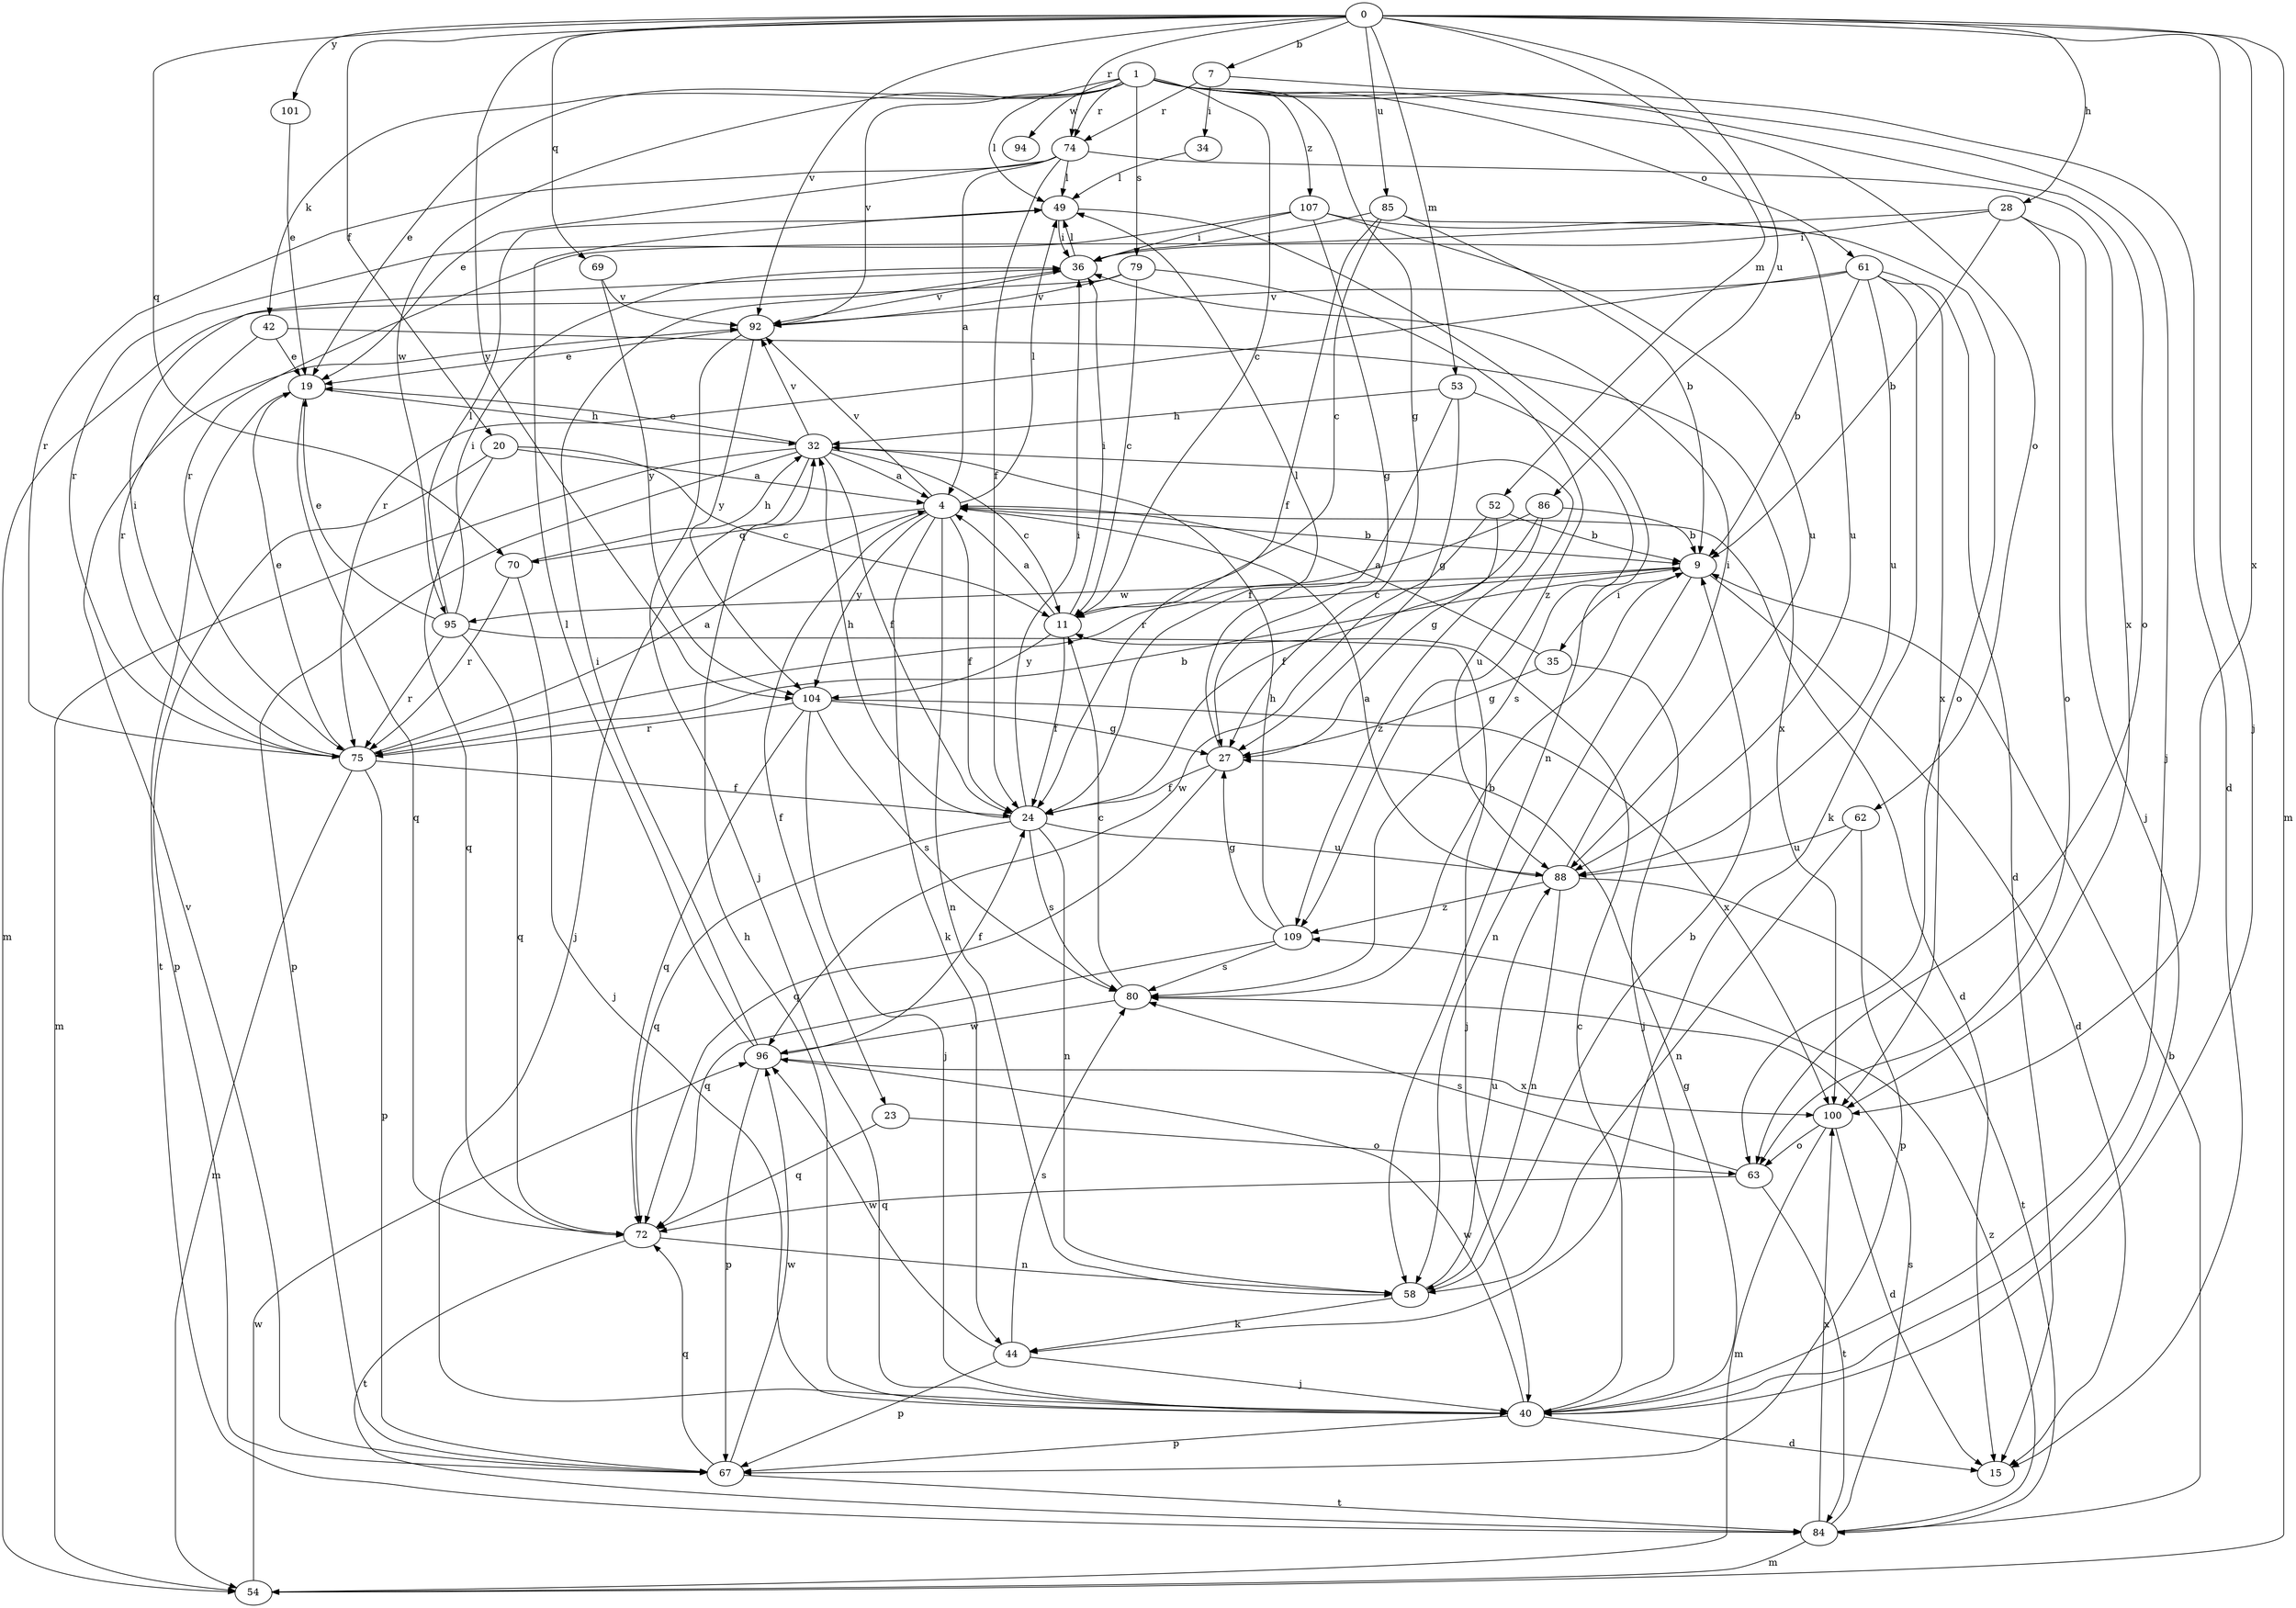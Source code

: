 strict digraph  {
0;
1;
4;
7;
9;
11;
15;
19;
20;
23;
24;
27;
28;
32;
34;
35;
36;
40;
42;
44;
49;
52;
53;
54;
58;
61;
62;
63;
67;
69;
70;
72;
74;
75;
79;
80;
84;
85;
86;
88;
92;
94;
95;
96;
100;
101;
104;
107;
109;
0 -> 7  [label=b];
0 -> 20  [label=f];
0 -> 28  [label=h];
0 -> 40  [label=j];
0 -> 52  [label=m];
0 -> 53  [label=m];
0 -> 54  [label=m];
0 -> 69  [label=q];
0 -> 70  [label=q];
0 -> 74  [label=r];
0 -> 85  [label=u];
0 -> 86  [label=u];
0 -> 92  [label=v];
0 -> 100  [label=x];
0 -> 101  [label=y];
0 -> 104  [label=y];
1 -> 11  [label=c];
1 -> 15  [label=d];
1 -> 19  [label=e];
1 -> 27  [label=g];
1 -> 40  [label=j];
1 -> 42  [label=k];
1 -> 49  [label=l];
1 -> 61  [label=o];
1 -> 62  [label=o];
1 -> 74  [label=r];
1 -> 79  [label=s];
1 -> 92  [label=v];
1 -> 94  [label=w];
1 -> 95  [label=w];
1 -> 107  [label=z];
4 -> 9  [label=b];
4 -> 15  [label=d];
4 -> 23  [label=f];
4 -> 24  [label=f];
4 -> 44  [label=k];
4 -> 49  [label=l];
4 -> 58  [label=n];
4 -> 70  [label=q];
4 -> 92  [label=v];
4 -> 104  [label=y];
7 -> 34  [label=i];
7 -> 63  [label=o];
7 -> 74  [label=r];
9 -> 11  [label=c];
9 -> 15  [label=d];
9 -> 35  [label=i];
9 -> 58  [label=n];
9 -> 95  [label=w];
11 -> 4  [label=a];
11 -> 24  [label=f];
11 -> 36  [label=i];
11 -> 104  [label=y];
19 -> 32  [label=h];
19 -> 72  [label=q];
19 -> 84  [label=t];
20 -> 4  [label=a];
20 -> 11  [label=c];
20 -> 67  [label=p];
20 -> 72  [label=q];
23 -> 63  [label=o];
23 -> 72  [label=q];
24 -> 32  [label=h];
24 -> 36  [label=i];
24 -> 58  [label=n];
24 -> 72  [label=q];
24 -> 80  [label=s];
24 -> 88  [label=u];
27 -> 24  [label=f];
27 -> 49  [label=l];
27 -> 72  [label=q];
28 -> 9  [label=b];
28 -> 36  [label=i];
28 -> 40  [label=j];
28 -> 63  [label=o];
28 -> 75  [label=r];
32 -> 4  [label=a];
32 -> 11  [label=c];
32 -> 19  [label=e];
32 -> 24  [label=f];
32 -> 40  [label=j];
32 -> 54  [label=m];
32 -> 67  [label=p];
32 -> 88  [label=u];
32 -> 92  [label=v];
34 -> 49  [label=l];
35 -> 4  [label=a];
35 -> 27  [label=g];
35 -> 40  [label=j];
36 -> 49  [label=l];
36 -> 92  [label=v];
40 -> 11  [label=c];
40 -> 15  [label=d];
40 -> 27  [label=g];
40 -> 32  [label=h];
40 -> 67  [label=p];
40 -> 96  [label=w];
42 -> 19  [label=e];
42 -> 75  [label=r];
42 -> 100  [label=x];
44 -> 40  [label=j];
44 -> 67  [label=p];
44 -> 80  [label=s];
44 -> 96  [label=w];
49 -> 36  [label=i];
49 -> 58  [label=n];
52 -> 9  [label=b];
52 -> 27  [label=g];
52 -> 96  [label=w];
53 -> 24  [label=f];
53 -> 27  [label=g];
53 -> 32  [label=h];
53 -> 80  [label=s];
54 -> 96  [label=w];
58 -> 9  [label=b];
58 -> 44  [label=k];
58 -> 88  [label=u];
61 -> 9  [label=b];
61 -> 15  [label=d];
61 -> 44  [label=k];
61 -> 75  [label=r];
61 -> 88  [label=u];
61 -> 92  [label=v];
61 -> 100  [label=x];
62 -> 58  [label=n];
62 -> 67  [label=p];
62 -> 88  [label=u];
63 -> 72  [label=q];
63 -> 80  [label=s];
63 -> 84  [label=t];
67 -> 72  [label=q];
67 -> 84  [label=t];
67 -> 92  [label=v];
67 -> 96  [label=w];
69 -> 92  [label=v];
69 -> 104  [label=y];
70 -> 32  [label=h];
70 -> 40  [label=j];
70 -> 75  [label=r];
72 -> 58  [label=n];
72 -> 84  [label=t];
74 -> 4  [label=a];
74 -> 19  [label=e];
74 -> 24  [label=f];
74 -> 49  [label=l];
74 -> 75  [label=r];
74 -> 100  [label=x];
75 -> 4  [label=a];
75 -> 9  [label=b];
75 -> 19  [label=e];
75 -> 24  [label=f];
75 -> 36  [label=i];
75 -> 54  [label=m];
75 -> 67  [label=p];
79 -> 11  [label=c];
79 -> 54  [label=m];
79 -> 92  [label=v];
79 -> 109  [label=z];
80 -> 9  [label=b];
80 -> 11  [label=c];
80 -> 96  [label=w];
84 -> 9  [label=b];
84 -> 54  [label=m];
84 -> 80  [label=s];
84 -> 100  [label=x];
84 -> 109  [label=z];
85 -> 9  [label=b];
85 -> 11  [label=c];
85 -> 24  [label=f];
85 -> 36  [label=i];
85 -> 88  [label=u];
86 -> 9  [label=b];
86 -> 24  [label=f];
86 -> 75  [label=r];
86 -> 109  [label=z];
88 -> 4  [label=a];
88 -> 36  [label=i];
88 -> 58  [label=n];
88 -> 84  [label=t];
88 -> 109  [label=z];
92 -> 19  [label=e];
92 -> 40  [label=j];
92 -> 104  [label=y];
95 -> 19  [label=e];
95 -> 36  [label=i];
95 -> 40  [label=j];
95 -> 49  [label=l];
95 -> 72  [label=q];
95 -> 75  [label=r];
96 -> 24  [label=f];
96 -> 36  [label=i];
96 -> 49  [label=l];
96 -> 67  [label=p];
96 -> 100  [label=x];
100 -> 15  [label=d];
100 -> 54  [label=m];
100 -> 63  [label=o];
101 -> 19  [label=e];
104 -> 27  [label=g];
104 -> 40  [label=j];
104 -> 72  [label=q];
104 -> 75  [label=r];
104 -> 80  [label=s];
104 -> 100  [label=x];
107 -> 27  [label=g];
107 -> 36  [label=i];
107 -> 63  [label=o];
107 -> 75  [label=r];
107 -> 88  [label=u];
109 -> 27  [label=g];
109 -> 32  [label=h];
109 -> 72  [label=q];
109 -> 80  [label=s];
}
